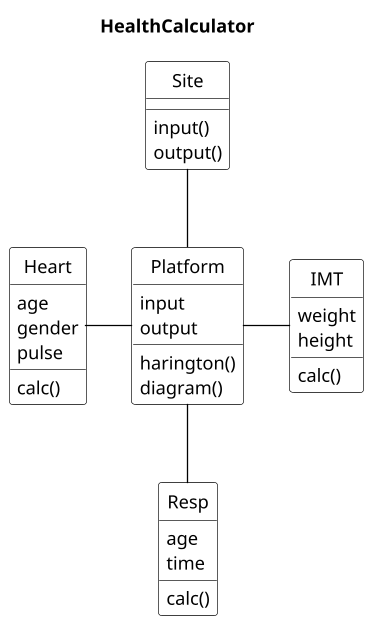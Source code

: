 @startuml
title   HealthCalculator


skinparam class {
BackgroundColor White
ArrowColor Black
BorderColor Black
}
skinparam object {
BackgroundColor White
ArrowColor Black
BorderColor Black
}
scale 1.3
skinparam DefaultTextAlignment left
skinparam shadowing false
skinparam packageStyle frame
hide circle
'hide members
'skinparam monochrome true
'note " lots in deal" as spread
'package Storage {
class Heart{
age
gender
pulse
calc()
}
class Resp{
age
time
calc()
}
class IMT{
weight
height
calc()
}
class Platform{
input
output
harington()
diagram()
}
class Site{
input()
output()
}
Platform -l- Heart
Platform - IMT
Platform -u- Site
Platform --  Resp
'Mean_deal --|> Deal
@enduml




